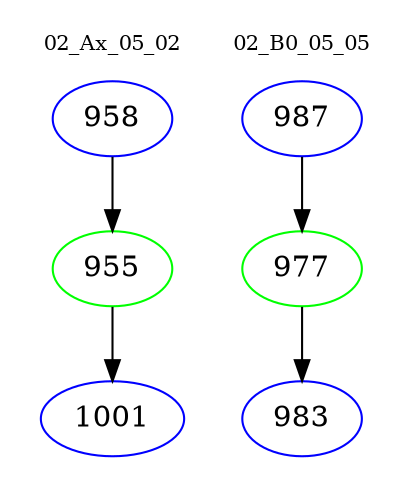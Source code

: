 digraph{
subgraph cluster_0 {
color = white
label = "02_Ax_05_02";
fontsize=10;
T0_958 [label="958", color="blue"]
T0_958 -> T0_955 [color="black"]
T0_955 [label="955", color="green"]
T0_955 -> T0_1001 [color="black"]
T0_1001 [label="1001", color="blue"]
}
subgraph cluster_1 {
color = white
label = "02_B0_05_05";
fontsize=10;
T1_987 [label="987", color="blue"]
T1_987 -> T1_977 [color="black"]
T1_977 [label="977", color="green"]
T1_977 -> T1_983 [color="black"]
T1_983 [label="983", color="blue"]
}
}
